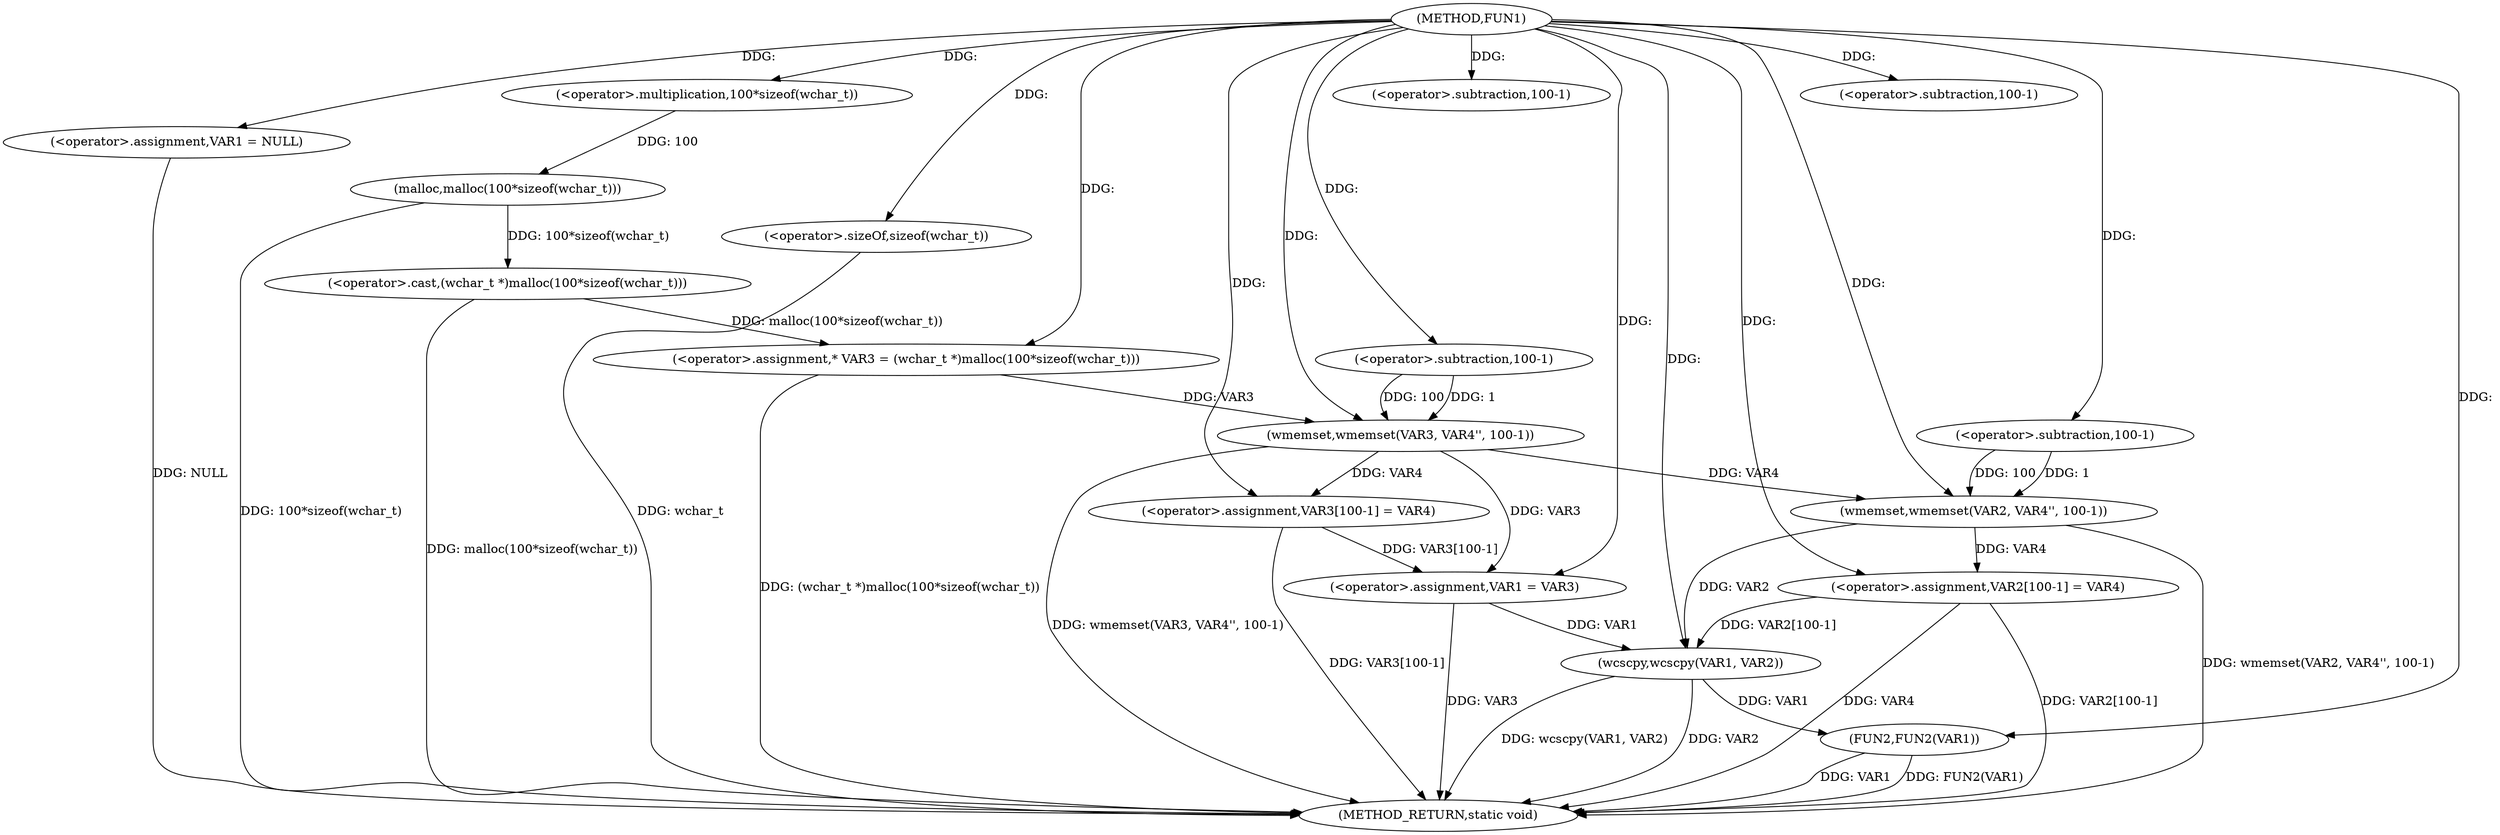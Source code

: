 digraph FUN1 {  
"1000100" [label = "(METHOD,FUN1)" ]
"1000155" [label = "(METHOD_RETURN,static void)" ]
"1000103" [label = "(<operator>.assignment,VAR1 = NULL)" ]
"1000110" [label = "(<operator>.assignment,* VAR3 = (wchar_t *)malloc(100*sizeof(wchar_t)))" ]
"1000112" [label = "(<operator>.cast,(wchar_t *)malloc(100*sizeof(wchar_t)))" ]
"1000114" [label = "(malloc,malloc(100*sizeof(wchar_t)))" ]
"1000115" [label = "(<operator>.multiplication,100*sizeof(wchar_t))" ]
"1000117" [label = "(<operator>.sizeOf,sizeof(wchar_t))" ]
"1000119" [label = "(wmemset,wmemset(VAR3, VAR4'', 100-1))" ]
"1000122" [label = "(<operator>.subtraction,100-1)" ]
"1000125" [label = "(<operator>.assignment,VAR3[100-1] = VAR4)" ]
"1000128" [label = "(<operator>.subtraction,100-1)" ]
"1000132" [label = "(<operator>.assignment,VAR1 = VAR3)" ]
"1000137" [label = "(wmemset,wmemset(VAR2, VAR4'', 100-1))" ]
"1000140" [label = "(<operator>.subtraction,100-1)" ]
"1000143" [label = "(<operator>.assignment,VAR2[100-1] = VAR4)" ]
"1000146" [label = "(<operator>.subtraction,100-1)" ]
"1000150" [label = "(wcscpy,wcscpy(VAR1, VAR2))" ]
"1000153" [label = "(FUN2,FUN2(VAR1))" ]
  "1000125" -> "1000155"  [ label = "DDG: VAR3[100-1]"] 
  "1000103" -> "1000155"  [ label = "DDG: NULL"] 
  "1000112" -> "1000155"  [ label = "DDG: malloc(100*sizeof(wchar_t))"] 
  "1000150" -> "1000155"  [ label = "DDG: VAR2"] 
  "1000114" -> "1000155"  [ label = "DDG: 100*sizeof(wchar_t)"] 
  "1000143" -> "1000155"  [ label = "DDG: VAR4"] 
  "1000153" -> "1000155"  [ label = "DDG: FUN2(VAR1)"] 
  "1000117" -> "1000155"  [ label = "DDG: wchar_t"] 
  "1000110" -> "1000155"  [ label = "DDG: (wchar_t *)malloc(100*sizeof(wchar_t))"] 
  "1000153" -> "1000155"  [ label = "DDG: VAR1"] 
  "1000150" -> "1000155"  [ label = "DDG: wcscpy(VAR1, VAR2)"] 
  "1000119" -> "1000155"  [ label = "DDG: wmemset(VAR3, VAR4'', 100-1)"] 
  "1000137" -> "1000155"  [ label = "DDG: wmemset(VAR2, VAR4'', 100-1)"] 
  "1000143" -> "1000155"  [ label = "DDG: VAR2[100-1]"] 
  "1000132" -> "1000155"  [ label = "DDG: VAR3"] 
  "1000100" -> "1000103"  [ label = "DDG: "] 
  "1000112" -> "1000110"  [ label = "DDG: malloc(100*sizeof(wchar_t))"] 
  "1000100" -> "1000110"  [ label = "DDG: "] 
  "1000114" -> "1000112"  [ label = "DDG: 100*sizeof(wchar_t)"] 
  "1000115" -> "1000114"  [ label = "DDG: 100"] 
  "1000100" -> "1000115"  [ label = "DDG: "] 
  "1000100" -> "1000117"  [ label = "DDG: "] 
  "1000110" -> "1000119"  [ label = "DDG: VAR3"] 
  "1000100" -> "1000119"  [ label = "DDG: "] 
  "1000122" -> "1000119"  [ label = "DDG: 100"] 
  "1000122" -> "1000119"  [ label = "DDG: 1"] 
  "1000100" -> "1000122"  [ label = "DDG: "] 
  "1000119" -> "1000125"  [ label = "DDG: VAR4"] 
  "1000100" -> "1000125"  [ label = "DDG: "] 
  "1000100" -> "1000128"  [ label = "DDG: "] 
  "1000125" -> "1000132"  [ label = "DDG: VAR3[100-1]"] 
  "1000119" -> "1000132"  [ label = "DDG: VAR3"] 
  "1000100" -> "1000132"  [ label = "DDG: "] 
  "1000100" -> "1000137"  [ label = "DDG: "] 
  "1000119" -> "1000137"  [ label = "DDG: VAR4"] 
  "1000140" -> "1000137"  [ label = "DDG: 100"] 
  "1000140" -> "1000137"  [ label = "DDG: 1"] 
  "1000100" -> "1000140"  [ label = "DDG: "] 
  "1000137" -> "1000143"  [ label = "DDG: VAR4"] 
  "1000100" -> "1000143"  [ label = "DDG: "] 
  "1000100" -> "1000146"  [ label = "DDG: "] 
  "1000132" -> "1000150"  [ label = "DDG: VAR1"] 
  "1000100" -> "1000150"  [ label = "DDG: "] 
  "1000143" -> "1000150"  [ label = "DDG: VAR2[100-1]"] 
  "1000137" -> "1000150"  [ label = "DDG: VAR2"] 
  "1000150" -> "1000153"  [ label = "DDG: VAR1"] 
  "1000100" -> "1000153"  [ label = "DDG: "] 
}
